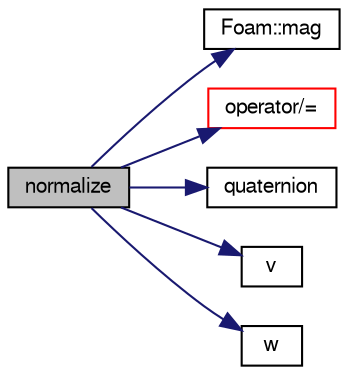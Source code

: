 digraph "normalize"
{
  bgcolor="transparent";
  edge [fontname="FreeSans",fontsize="10",labelfontname="FreeSans",labelfontsize="10"];
  node [fontname="FreeSans",fontsize="10",shape=record];
  rankdir="LR";
  Node163 [label="normalize",height=0.2,width=0.4,color="black", fillcolor="grey75", style="filled", fontcolor="black"];
  Node163 -> Node164 [color="midnightblue",fontsize="10",style="solid",fontname="FreeSans"];
  Node164 [label="Foam::mag",height=0.2,width=0.4,color="black",URL="$a21124.html#a929da2a3fdcf3dacbbe0487d3a330dae"];
  Node163 -> Node165 [color="midnightblue",fontsize="10",style="solid",fontname="FreeSans"];
  Node165 [label="operator/=",height=0.2,width=0.4,color="red",URL="$a28130.html#af73734c091d565857ef87bcd738e0509"];
  Node163 -> Node173 [color="midnightblue",fontsize="10",style="solid",fontname="FreeSans"];
  Node173 [label="quaternion",height=0.2,width=0.4,color="black",URL="$a28130.html#a13b30ba6a22a61f425cc22baf51e8e34",tooltip="Construct null. "];
  Node163 -> Node168 [color="midnightblue",fontsize="10",style="solid",fontname="FreeSans"];
  Node168 [label="v",height=0.2,width=0.4,color="black",URL="$a28130.html#a0b28d9569e4deded6b9ae485461d0b04",tooltip="Vector part of the quaternion ( = axis of rotation) "];
  Node163 -> Node167 [color="midnightblue",fontsize="10",style="solid",fontname="FreeSans"];
  Node167 [label="w",height=0.2,width=0.4,color="black",URL="$a28130.html#a65b3f9bfe6acd8b71cefd575fab0d05c",tooltip="Scalar part of the quaternion ( = cos(theta/2) for rotation) "];
}
